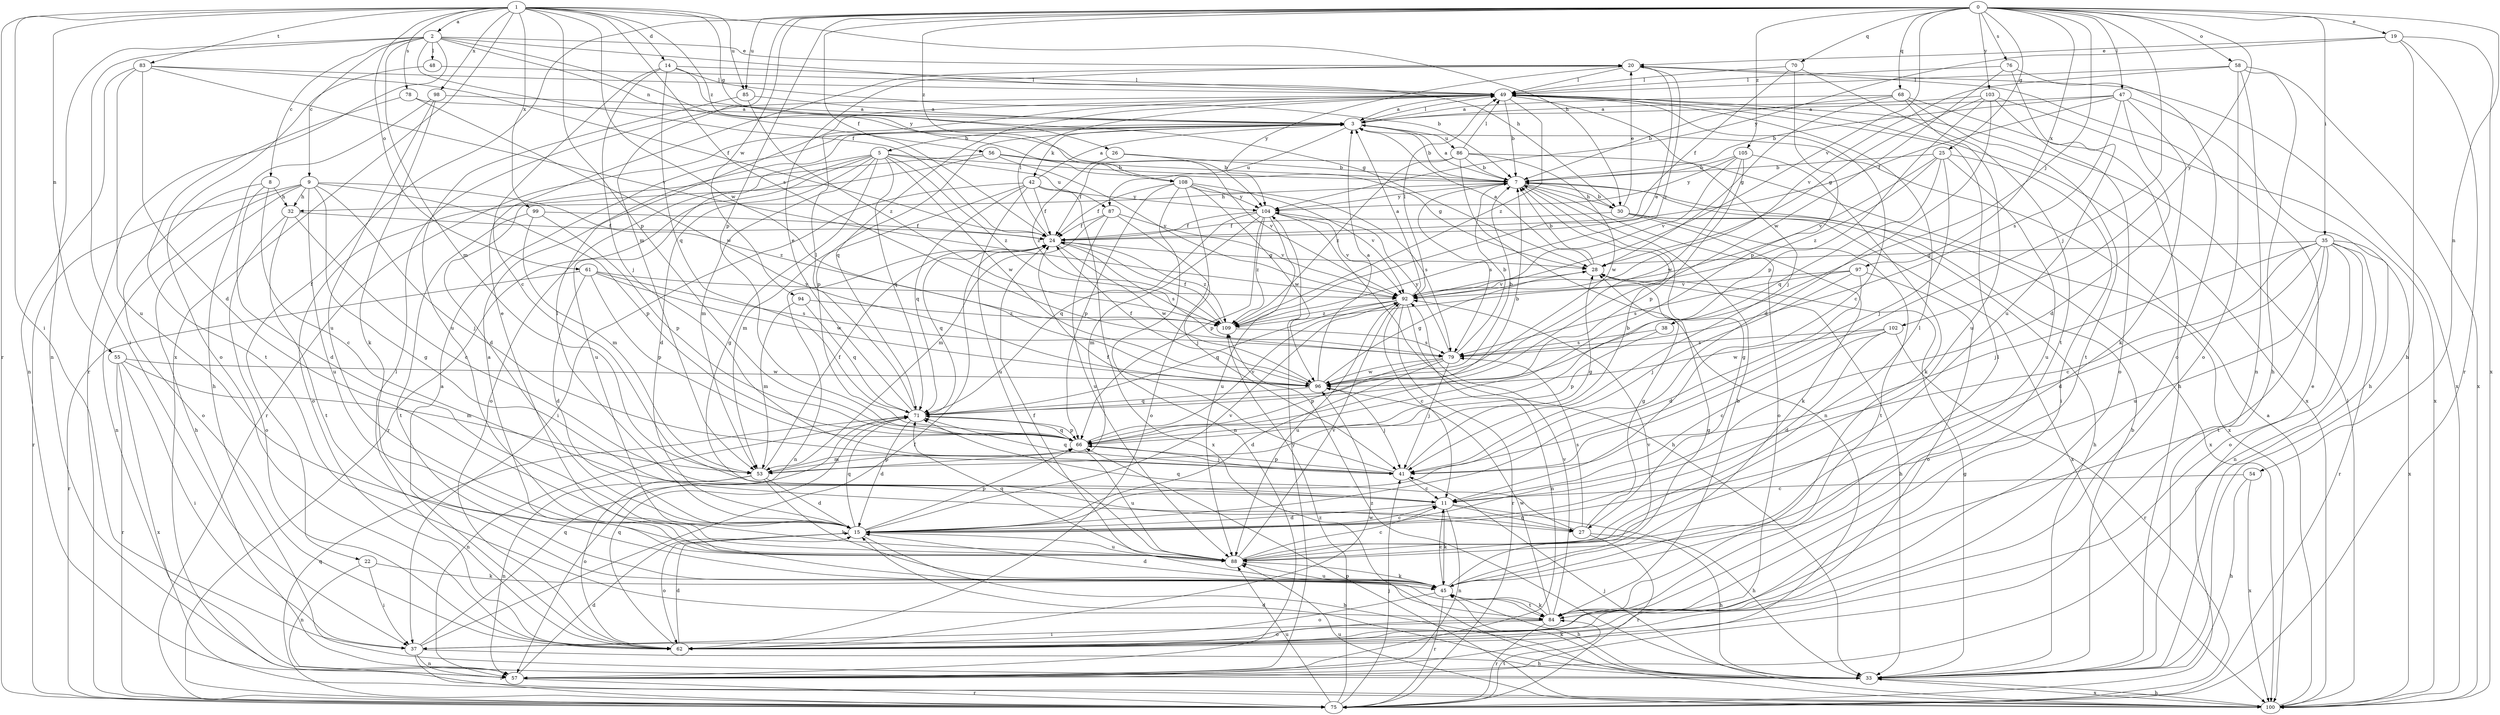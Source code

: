 strict digraph  {
0;
1;
2;
3;
5;
7;
8;
9;
11;
14;
15;
19;
20;
22;
24;
25;
26;
27;
28;
30;
32;
33;
35;
37;
38;
41;
42;
45;
47;
48;
49;
53;
54;
55;
56;
57;
58;
61;
62;
66;
68;
70;
71;
75;
76;
78;
79;
83;
84;
85;
86;
87;
88;
92;
94;
96;
97;
98;
99;
100;
102;
103;
104;
105;
108;
109;
0 -> 19  [label=e];
0 -> 22  [label=f];
0 -> 24  [label=f];
0 -> 25  [label=g];
0 -> 35  [label=i];
0 -> 38  [label=j];
0 -> 41  [label=j];
0 -> 47  [label=l];
0 -> 53  [label=m];
0 -> 54  [label=n];
0 -> 58  [label=o];
0 -> 66  [label=p];
0 -> 68  [label=q];
0 -> 70  [label=q];
0 -> 76  [label=s];
0 -> 85  [label=u];
0 -> 92  [label=v];
0 -> 94  [label=w];
0 -> 97  [label=x];
0 -> 102  [label=y];
0 -> 103  [label=y];
0 -> 105  [label=z];
0 -> 108  [label=z];
1 -> 2  [label=a];
1 -> 14  [label=d];
1 -> 26  [label=g];
1 -> 30  [label=h];
1 -> 37  [label=i];
1 -> 55  [label=n];
1 -> 61  [label=o];
1 -> 66  [label=p];
1 -> 75  [label=r];
1 -> 78  [label=s];
1 -> 79  [label=s];
1 -> 83  [label=t];
1 -> 85  [label=u];
1 -> 96  [label=w];
1 -> 98  [label=x];
1 -> 99  [label=x];
1 -> 100  [label=x];
1 -> 108  [label=z];
2 -> 8  [label=c];
2 -> 9  [label=c];
2 -> 20  [label=e];
2 -> 24  [label=f];
2 -> 30  [label=h];
2 -> 37  [label=i];
2 -> 48  [label=l];
2 -> 53  [label=m];
2 -> 56  [label=n];
2 -> 57  [label=n];
2 -> 75  [label=r];
2 -> 104  [label=y];
3 -> 5  [label=b];
3 -> 7  [label=b];
3 -> 42  [label=k];
3 -> 49  [label=l];
3 -> 66  [label=p];
3 -> 75  [label=r];
3 -> 86  [label=u];
3 -> 87  [label=u];
5 -> 7  [label=b];
5 -> 15  [label=d];
5 -> 27  [label=g];
5 -> 53  [label=m];
5 -> 62  [label=o];
5 -> 71  [label=q];
5 -> 75  [label=r];
5 -> 87  [label=u];
5 -> 88  [label=u];
5 -> 96  [label=w];
5 -> 109  [label=z];
7 -> 3  [label=a];
7 -> 27  [label=g];
7 -> 30  [label=h];
7 -> 32  [label=h];
7 -> 62  [label=o];
7 -> 79  [label=s];
7 -> 100  [label=x];
7 -> 104  [label=y];
8 -> 11  [label=c];
8 -> 15  [label=d];
8 -> 32  [label=h];
8 -> 62  [label=o];
9 -> 27  [label=g];
9 -> 32  [label=h];
9 -> 33  [label=h];
9 -> 41  [label=j];
9 -> 57  [label=n];
9 -> 66  [label=p];
9 -> 75  [label=r];
9 -> 88  [label=u];
9 -> 109  [label=z];
11 -> 15  [label=d];
11 -> 27  [label=g];
11 -> 33  [label=h];
11 -> 45  [label=k];
11 -> 57  [label=n];
14 -> 7  [label=b];
14 -> 11  [label=c];
14 -> 28  [label=g];
14 -> 41  [label=j];
14 -> 49  [label=l];
14 -> 71  [label=q];
15 -> 11  [label=c];
15 -> 33  [label=h];
15 -> 49  [label=l];
15 -> 62  [label=o];
15 -> 66  [label=p];
15 -> 71  [label=q];
15 -> 88  [label=u];
15 -> 92  [label=v];
19 -> 20  [label=e];
19 -> 33  [label=h];
19 -> 75  [label=r];
19 -> 100  [label=x];
19 -> 104  [label=y];
20 -> 49  [label=l];
20 -> 100  [label=x];
20 -> 104  [label=y];
20 -> 109  [label=z];
22 -> 37  [label=i];
22 -> 45  [label=k];
22 -> 57  [label=n];
24 -> 28  [label=g];
24 -> 49  [label=l];
24 -> 57  [label=n];
24 -> 71  [label=q];
24 -> 79  [label=s];
24 -> 96  [label=w];
24 -> 109  [label=z];
25 -> 7  [label=b];
25 -> 37  [label=i];
25 -> 41  [label=j];
25 -> 71  [label=q];
25 -> 88  [label=u];
25 -> 92  [label=v];
25 -> 109  [label=z];
26 -> 7  [label=b];
26 -> 92  [label=v];
26 -> 109  [label=z];
27 -> 28  [label=g];
27 -> 33  [label=h];
27 -> 71  [label=q];
27 -> 75  [label=r];
27 -> 79  [label=s];
28 -> 3  [label=a];
28 -> 7  [label=b];
28 -> 33  [label=h];
28 -> 92  [label=v];
30 -> 7  [label=b];
30 -> 20  [label=e];
30 -> 24  [label=f];
30 -> 33  [label=h];
30 -> 45  [label=k];
30 -> 84  [label=t];
30 -> 100  [label=x];
32 -> 11  [label=c];
32 -> 24  [label=f];
32 -> 62  [label=o];
32 -> 84  [label=t];
33 -> 7  [label=b];
33 -> 15  [label=d];
33 -> 28  [label=g];
33 -> 45  [label=k];
33 -> 100  [label=x];
33 -> 109  [label=z];
35 -> 11  [label=c];
35 -> 15  [label=d];
35 -> 28  [label=g];
35 -> 41  [label=j];
35 -> 57  [label=n];
35 -> 62  [label=o];
35 -> 75  [label=r];
35 -> 84  [label=t];
35 -> 88  [label=u];
35 -> 100  [label=x];
37 -> 24  [label=f];
37 -> 33  [label=h];
37 -> 57  [label=n];
37 -> 71  [label=q];
37 -> 75  [label=r];
38 -> 66  [label=p];
38 -> 79  [label=s];
41 -> 7  [label=b];
41 -> 11  [label=c];
41 -> 24  [label=f];
41 -> 66  [label=p];
41 -> 71  [label=q];
42 -> 3  [label=a];
42 -> 24  [label=f];
42 -> 37  [label=i];
42 -> 53  [label=m];
42 -> 71  [label=q];
42 -> 88  [label=u];
42 -> 100  [label=x];
42 -> 104  [label=y];
45 -> 3  [label=a];
45 -> 11  [label=c];
45 -> 15  [label=d];
45 -> 24  [label=f];
45 -> 28  [label=g];
45 -> 33  [label=h];
45 -> 62  [label=o];
45 -> 75  [label=r];
45 -> 84  [label=t];
45 -> 88  [label=u];
45 -> 92  [label=v];
47 -> 3  [label=a];
47 -> 7  [label=b];
47 -> 15  [label=d];
47 -> 24  [label=f];
47 -> 33  [label=h];
47 -> 45  [label=k];
47 -> 79  [label=s];
48 -> 49  [label=l];
48 -> 62  [label=o];
49 -> 3  [label=a];
49 -> 7  [label=b];
49 -> 11  [label=c];
49 -> 41  [label=j];
49 -> 71  [label=q];
49 -> 100  [label=x];
49 -> 109  [label=z];
53 -> 15  [label=d];
53 -> 24  [label=f];
53 -> 28  [label=g];
53 -> 45  [label=k];
53 -> 57  [label=n];
53 -> 62  [label=o];
53 -> 66  [label=p];
54 -> 11  [label=c];
54 -> 33  [label=h];
54 -> 100  [label=x];
55 -> 37  [label=i];
55 -> 53  [label=m];
55 -> 75  [label=r];
55 -> 96  [label=w];
55 -> 100  [label=x];
56 -> 7  [label=b];
56 -> 15  [label=d];
56 -> 28  [label=g];
56 -> 62  [label=o];
56 -> 92  [label=v];
57 -> 15  [label=d];
57 -> 75  [label=r];
57 -> 104  [label=y];
58 -> 33  [label=h];
58 -> 49  [label=l];
58 -> 57  [label=n];
58 -> 62  [label=o];
58 -> 92  [label=v];
58 -> 100  [label=x];
61 -> 15  [label=d];
61 -> 66  [label=p];
61 -> 75  [label=r];
61 -> 79  [label=s];
61 -> 92  [label=v];
61 -> 96  [label=w];
62 -> 3  [label=a];
62 -> 15  [label=d];
62 -> 49  [label=l];
62 -> 71  [label=q];
62 -> 96  [label=w];
66 -> 41  [label=j];
66 -> 53  [label=m];
66 -> 71  [label=q];
66 -> 88  [label=u];
66 -> 92  [label=v];
68 -> 3  [label=a];
68 -> 7  [label=b];
68 -> 28  [label=g];
68 -> 33  [label=h];
68 -> 84  [label=t];
68 -> 88  [label=u];
70 -> 24  [label=f];
70 -> 49  [label=l];
70 -> 66  [label=p];
70 -> 84  [label=t];
71 -> 7  [label=b];
71 -> 15  [label=d];
71 -> 20  [label=e];
71 -> 49  [label=l];
71 -> 57  [label=n];
71 -> 66  [label=p];
75 -> 20  [label=e];
75 -> 41  [label=j];
75 -> 71  [label=q];
75 -> 84  [label=t];
75 -> 88  [label=u];
75 -> 109  [label=z];
76 -> 49  [label=l];
76 -> 62  [label=o];
76 -> 88  [label=u];
76 -> 96  [label=w];
78 -> 3  [label=a];
78 -> 84  [label=t];
78 -> 96  [label=w];
79 -> 7  [label=b];
79 -> 15  [label=d];
79 -> 41  [label=j];
79 -> 66  [label=p];
79 -> 96  [label=w];
79 -> 104  [label=y];
83 -> 15  [label=d];
83 -> 24  [label=f];
83 -> 49  [label=l];
83 -> 57  [label=n];
83 -> 88  [label=u];
83 -> 92  [label=v];
84 -> 7  [label=b];
84 -> 37  [label=i];
84 -> 45  [label=k];
84 -> 49  [label=l];
84 -> 62  [label=o];
84 -> 75  [label=r];
84 -> 92  [label=v];
84 -> 96  [label=w];
85 -> 3  [label=a];
85 -> 88  [label=u];
85 -> 109  [label=z];
86 -> 7  [label=b];
86 -> 24  [label=f];
86 -> 49  [label=l];
86 -> 57  [label=n];
86 -> 96  [label=w];
86 -> 100  [label=x];
86 -> 109  [label=z];
87 -> 24  [label=f];
87 -> 41  [label=j];
87 -> 53  [label=m];
87 -> 88  [label=u];
87 -> 92  [label=v];
88 -> 11  [label=c];
88 -> 20  [label=e];
88 -> 45  [label=k];
88 -> 49  [label=l];
88 -> 71  [label=q];
88 -> 92  [label=v];
92 -> 3  [label=a];
92 -> 11  [label=c];
92 -> 49  [label=l];
92 -> 57  [label=n];
92 -> 71  [label=q];
92 -> 75  [label=r];
92 -> 88  [label=u];
92 -> 109  [label=z];
94 -> 53  [label=m];
94 -> 71  [label=q];
94 -> 109  [label=z];
96 -> 3  [label=a];
96 -> 7  [label=b];
96 -> 24  [label=f];
96 -> 28  [label=g];
96 -> 41  [label=j];
96 -> 71  [label=q];
97 -> 15  [label=d];
97 -> 41  [label=j];
97 -> 62  [label=o];
97 -> 79  [label=s];
97 -> 92  [label=v];
98 -> 3  [label=a];
98 -> 33  [label=h];
98 -> 45  [label=k];
98 -> 88  [label=u];
99 -> 24  [label=f];
99 -> 53  [label=m];
99 -> 66  [label=p];
99 -> 84  [label=t];
100 -> 3  [label=a];
100 -> 33  [label=h];
100 -> 41  [label=j];
100 -> 49  [label=l];
100 -> 66  [label=p];
100 -> 88  [label=u];
102 -> 11  [label=c];
102 -> 15  [label=d];
102 -> 75  [label=r];
102 -> 79  [label=s];
102 -> 96  [label=w];
103 -> 3  [label=a];
103 -> 15  [label=d];
103 -> 28  [label=g];
103 -> 62  [label=o];
103 -> 66  [label=p];
103 -> 100  [label=x];
104 -> 24  [label=f];
104 -> 33  [label=h];
104 -> 53  [label=m];
104 -> 66  [label=p];
104 -> 71  [label=q];
104 -> 88  [label=u];
104 -> 92  [label=v];
104 -> 109  [label=z];
105 -> 7  [label=b];
105 -> 45  [label=k];
105 -> 66  [label=p];
105 -> 92  [label=v];
105 -> 96  [label=w];
105 -> 104  [label=y];
108 -> 24  [label=f];
108 -> 57  [label=n];
108 -> 62  [label=o];
108 -> 66  [label=p];
108 -> 79  [label=s];
108 -> 92  [label=v];
108 -> 96  [label=w];
108 -> 104  [label=y];
109 -> 20  [label=e];
109 -> 24  [label=f];
109 -> 79  [label=s];
}

